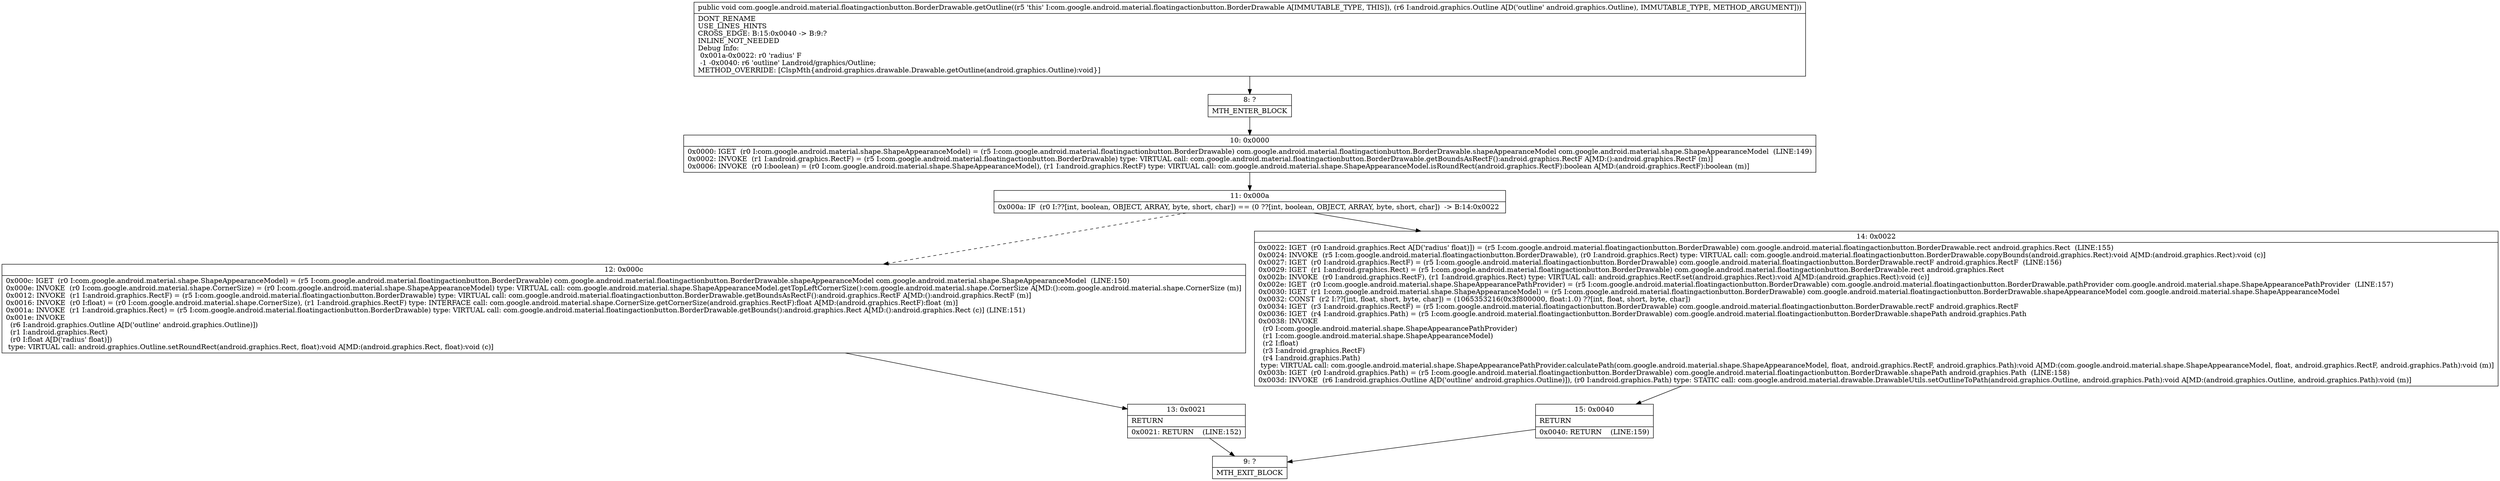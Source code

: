 digraph "CFG forcom.google.android.material.floatingactionbutton.BorderDrawable.getOutline(Landroid\/graphics\/Outline;)V" {
Node_8 [shape=record,label="{8\:\ ?|MTH_ENTER_BLOCK\l}"];
Node_10 [shape=record,label="{10\:\ 0x0000|0x0000: IGET  (r0 I:com.google.android.material.shape.ShapeAppearanceModel) = (r5 I:com.google.android.material.floatingactionbutton.BorderDrawable) com.google.android.material.floatingactionbutton.BorderDrawable.shapeAppearanceModel com.google.android.material.shape.ShapeAppearanceModel  (LINE:149)\l0x0002: INVOKE  (r1 I:android.graphics.RectF) = (r5 I:com.google.android.material.floatingactionbutton.BorderDrawable) type: VIRTUAL call: com.google.android.material.floatingactionbutton.BorderDrawable.getBoundsAsRectF():android.graphics.RectF A[MD:():android.graphics.RectF (m)]\l0x0006: INVOKE  (r0 I:boolean) = (r0 I:com.google.android.material.shape.ShapeAppearanceModel), (r1 I:android.graphics.RectF) type: VIRTUAL call: com.google.android.material.shape.ShapeAppearanceModel.isRoundRect(android.graphics.RectF):boolean A[MD:(android.graphics.RectF):boolean (m)]\l}"];
Node_11 [shape=record,label="{11\:\ 0x000a|0x000a: IF  (r0 I:??[int, boolean, OBJECT, ARRAY, byte, short, char]) == (0 ??[int, boolean, OBJECT, ARRAY, byte, short, char])  \-\> B:14:0x0022 \l}"];
Node_12 [shape=record,label="{12\:\ 0x000c|0x000c: IGET  (r0 I:com.google.android.material.shape.ShapeAppearanceModel) = (r5 I:com.google.android.material.floatingactionbutton.BorderDrawable) com.google.android.material.floatingactionbutton.BorderDrawable.shapeAppearanceModel com.google.android.material.shape.ShapeAppearanceModel  (LINE:150)\l0x000e: INVOKE  (r0 I:com.google.android.material.shape.CornerSize) = (r0 I:com.google.android.material.shape.ShapeAppearanceModel) type: VIRTUAL call: com.google.android.material.shape.ShapeAppearanceModel.getTopLeftCornerSize():com.google.android.material.shape.CornerSize A[MD:():com.google.android.material.shape.CornerSize (m)]\l0x0012: INVOKE  (r1 I:android.graphics.RectF) = (r5 I:com.google.android.material.floatingactionbutton.BorderDrawable) type: VIRTUAL call: com.google.android.material.floatingactionbutton.BorderDrawable.getBoundsAsRectF():android.graphics.RectF A[MD:():android.graphics.RectF (m)]\l0x0016: INVOKE  (r0 I:float) = (r0 I:com.google.android.material.shape.CornerSize), (r1 I:android.graphics.RectF) type: INTERFACE call: com.google.android.material.shape.CornerSize.getCornerSize(android.graphics.RectF):float A[MD:(android.graphics.RectF):float (m)]\l0x001a: INVOKE  (r1 I:android.graphics.Rect) = (r5 I:com.google.android.material.floatingactionbutton.BorderDrawable) type: VIRTUAL call: com.google.android.material.floatingactionbutton.BorderDrawable.getBounds():android.graphics.Rect A[MD:():android.graphics.Rect (c)] (LINE:151)\l0x001e: INVOKE  \l  (r6 I:android.graphics.Outline A[D('outline' android.graphics.Outline)])\l  (r1 I:android.graphics.Rect)\l  (r0 I:float A[D('radius' float)])\l type: VIRTUAL call: android.graphics.Outline.setRoundRect(android.graphics.Rect, float):void A[MD:(android.graphics.Rect, float):void (c)]\l}"];
Node_13 [shape=record,label="{13\:\ 0x0021|RETURN\l|0x0021: RETURN    (LINE:152)\l}"];
Node_9 [shape=record,label="{9\:\ ?|MTH_EXIT_BLOCK\l}"];
Node_14 [shape=record,label="{14\:\ 0x0022|0x0022: IGET  (r0 I:android.graphics.Rect A[D('radius' float)]) = (r5 I:com.google.android.material.floatingactionbutton.BorderDrawable) com.google.android.material.floatingactionbutton.BorderDrawable.rect android.graphics.Rect  (LINE:155)\l0x0024: INVOKE  (r5 I:com.google.android.material.floatingactionbutton.BorderDrawable), (r0 I:android.graphics.Rect) type: VIRTUAL call: com.google.android.material.floatingactionbutton.BorderDrawable.copyBounds(android.graphics.Rect):void A[MD:(android.graphics.Rect):void (c)]\l0x0027: IGET  (r0 I:android.graphics.RectF) = (r5 I:com.google.android.material.floatingactionbutton.BorderDrawable) com.google.android.material.floatingactionbutton.BorderDrawable.rectF android.graphics.RectF  (LINE:156)\l0x0029: IGET  (r1 I:android.graphics.Rect) = (r5 I:com.google.android.material.floatingactionbutton.BorderDrawable) com.google.android.material.floatingactionbutton.BorderDrawable.rect android.graphics.Rect \l0x002b: INVOKE  (r0 I:android.graphics.RectF), (r1 I:android.graphics.Rect) type: VIRTUAL call: android.graphics.RectF.set(android.graphics.Rect):void A[MD:(android.graphics.Rect):void (c)]\l0x002e: IGET  (r0 I:com.google.android.material.shape.ShapeAppearancePathProvider) = (r5 I:com.google.android.material.floatingactionbutton.BorderDrawable) com.google.android.material.floatingactionbutton.BorderDrawable.pathProvider com.google.android.material.shape.ShapeAppearancePathProvider  (LINE:157)\l0x0030: IGET  (r1 I:com.google.android.material.shape.ShapeAppearanceModel) = (r5 I:com.google.android.material.floatingactionbutton.BorderDrawable) com.google.android.material.floatingactionbutton.BorderDrawable.shapeAppearanceModel com.google.android.material.shape.ShapeAppearanceModel \l0x0032: CONST  (r2 I:??[int, float, short, byte, char]) = (1065353216(0x3f800000, float:1.0) ??[int, float, short, byte, char]) \l0x0034: IGET  (r3 I:android.graphics.RectF) = (r5 I:com.google.android.material.floatingactionbutton.BorderDrawable) com.google.android.material.floatingactionbutton.BorderDrawable.rectF android.graphics.RectF \l0x0036: IGET  (r4 I:android.graphics.Path) = (r5 I:com.google.android.material.floatingactionbutton.BorderDrawable) com.google.android.material.floatingactionbutton.BorderDrawable.shapePath android.graphics.Path \l0x0038: INVOKE  \l  (r0 I:com.google.android.material.shape.ShapeAppearancePathProvider)\l  (r1 I:com.google.android.material.shape.ShapeAppearanceModel)\l  (r2 I:float)\l  (r3 I:android.graphics.RectF)\l  (r4 I:android.graphics.Path)\l type: VIRTUAL call: com.google.android.material.shape.ShapeAppearancePathProvider.calculatePath(com.google.android.material.shape.ShapeAppearanceModel, float, android.graphics.RectF, android.graphics.Path):void A[MD:(com.google.android.material.shape.ShapeAppearanceModel, float, android.graphics.RectF, android.graphics.Path):void (m)]\l0x003b: IGET  (r0 I:android.graphics.Path) = (r5 I:com.google.android.material.floatingactionbutton.BorderDrawable) com.google.android.material.floatingactionbutton.BorderDrawable.shapePath android.graphics.Path  (LINE:158)\l0x003d: INVOKE  (r6 I:android.graphics.Outline A[D('outline' android.graphics.Outline)]), (r0 I:android.graphics.Path) type: STATIC call: com.google.android.material.drawable.DrawableUtils.setOutlineToPath(android.graphics.Outline, android.graphics.Path):void A[MD:(android.graphics.Outline, android.graphics.Path):void (m)]\l}"];
Node_15 [shape=record,label="{15\:\ 0x0040|RETURN\l|0x0040: RETURN    (LINE:159)\l}"];
MethodNode[shape=record,label="{public void com.google.android.material.floatingactionbutton.BorderDrawable.getOutline((r5 'this' I:com.google.android.material.floatingactionbutton.BorderDrawable A[IMMUTABLE_TYPE, THIS]), (r6 I:android.graphics.Outline A[D('outline' android.graphics.Outline), IMMUTABLE_TYPE, METHOD_ARGUMENT]))  | DONT_RENAME\lUSE_LINES_HINTS\lCROSS_EDGE: B:15:0x0040 \-\> B:9:?\lINLINE_NOT_NEEDED\lDebug Info:\l  0x001a\-0x0022: r0 'radius' F\l  \-1 \-0x0040: r6 'outline' Landroid\/graphics\/Outline;\lMETHOD_OVERRIDE: [ClspMth\{android.graphics.drawable.Drawable.getOutline(android.graphics.Outline):void\}]\l}"];
MethodNode -> Node_8;Node_8 -> Node_10;
Node_10 -> Node_11;
Node_11 -> Node_12[style=dashed];
Node_11 -> Node_14;
Node_12 -> Node_13;
Node_13 -> Node_9;
Node_14 -> Node_15;
Node_15 -> Node_9;
}

